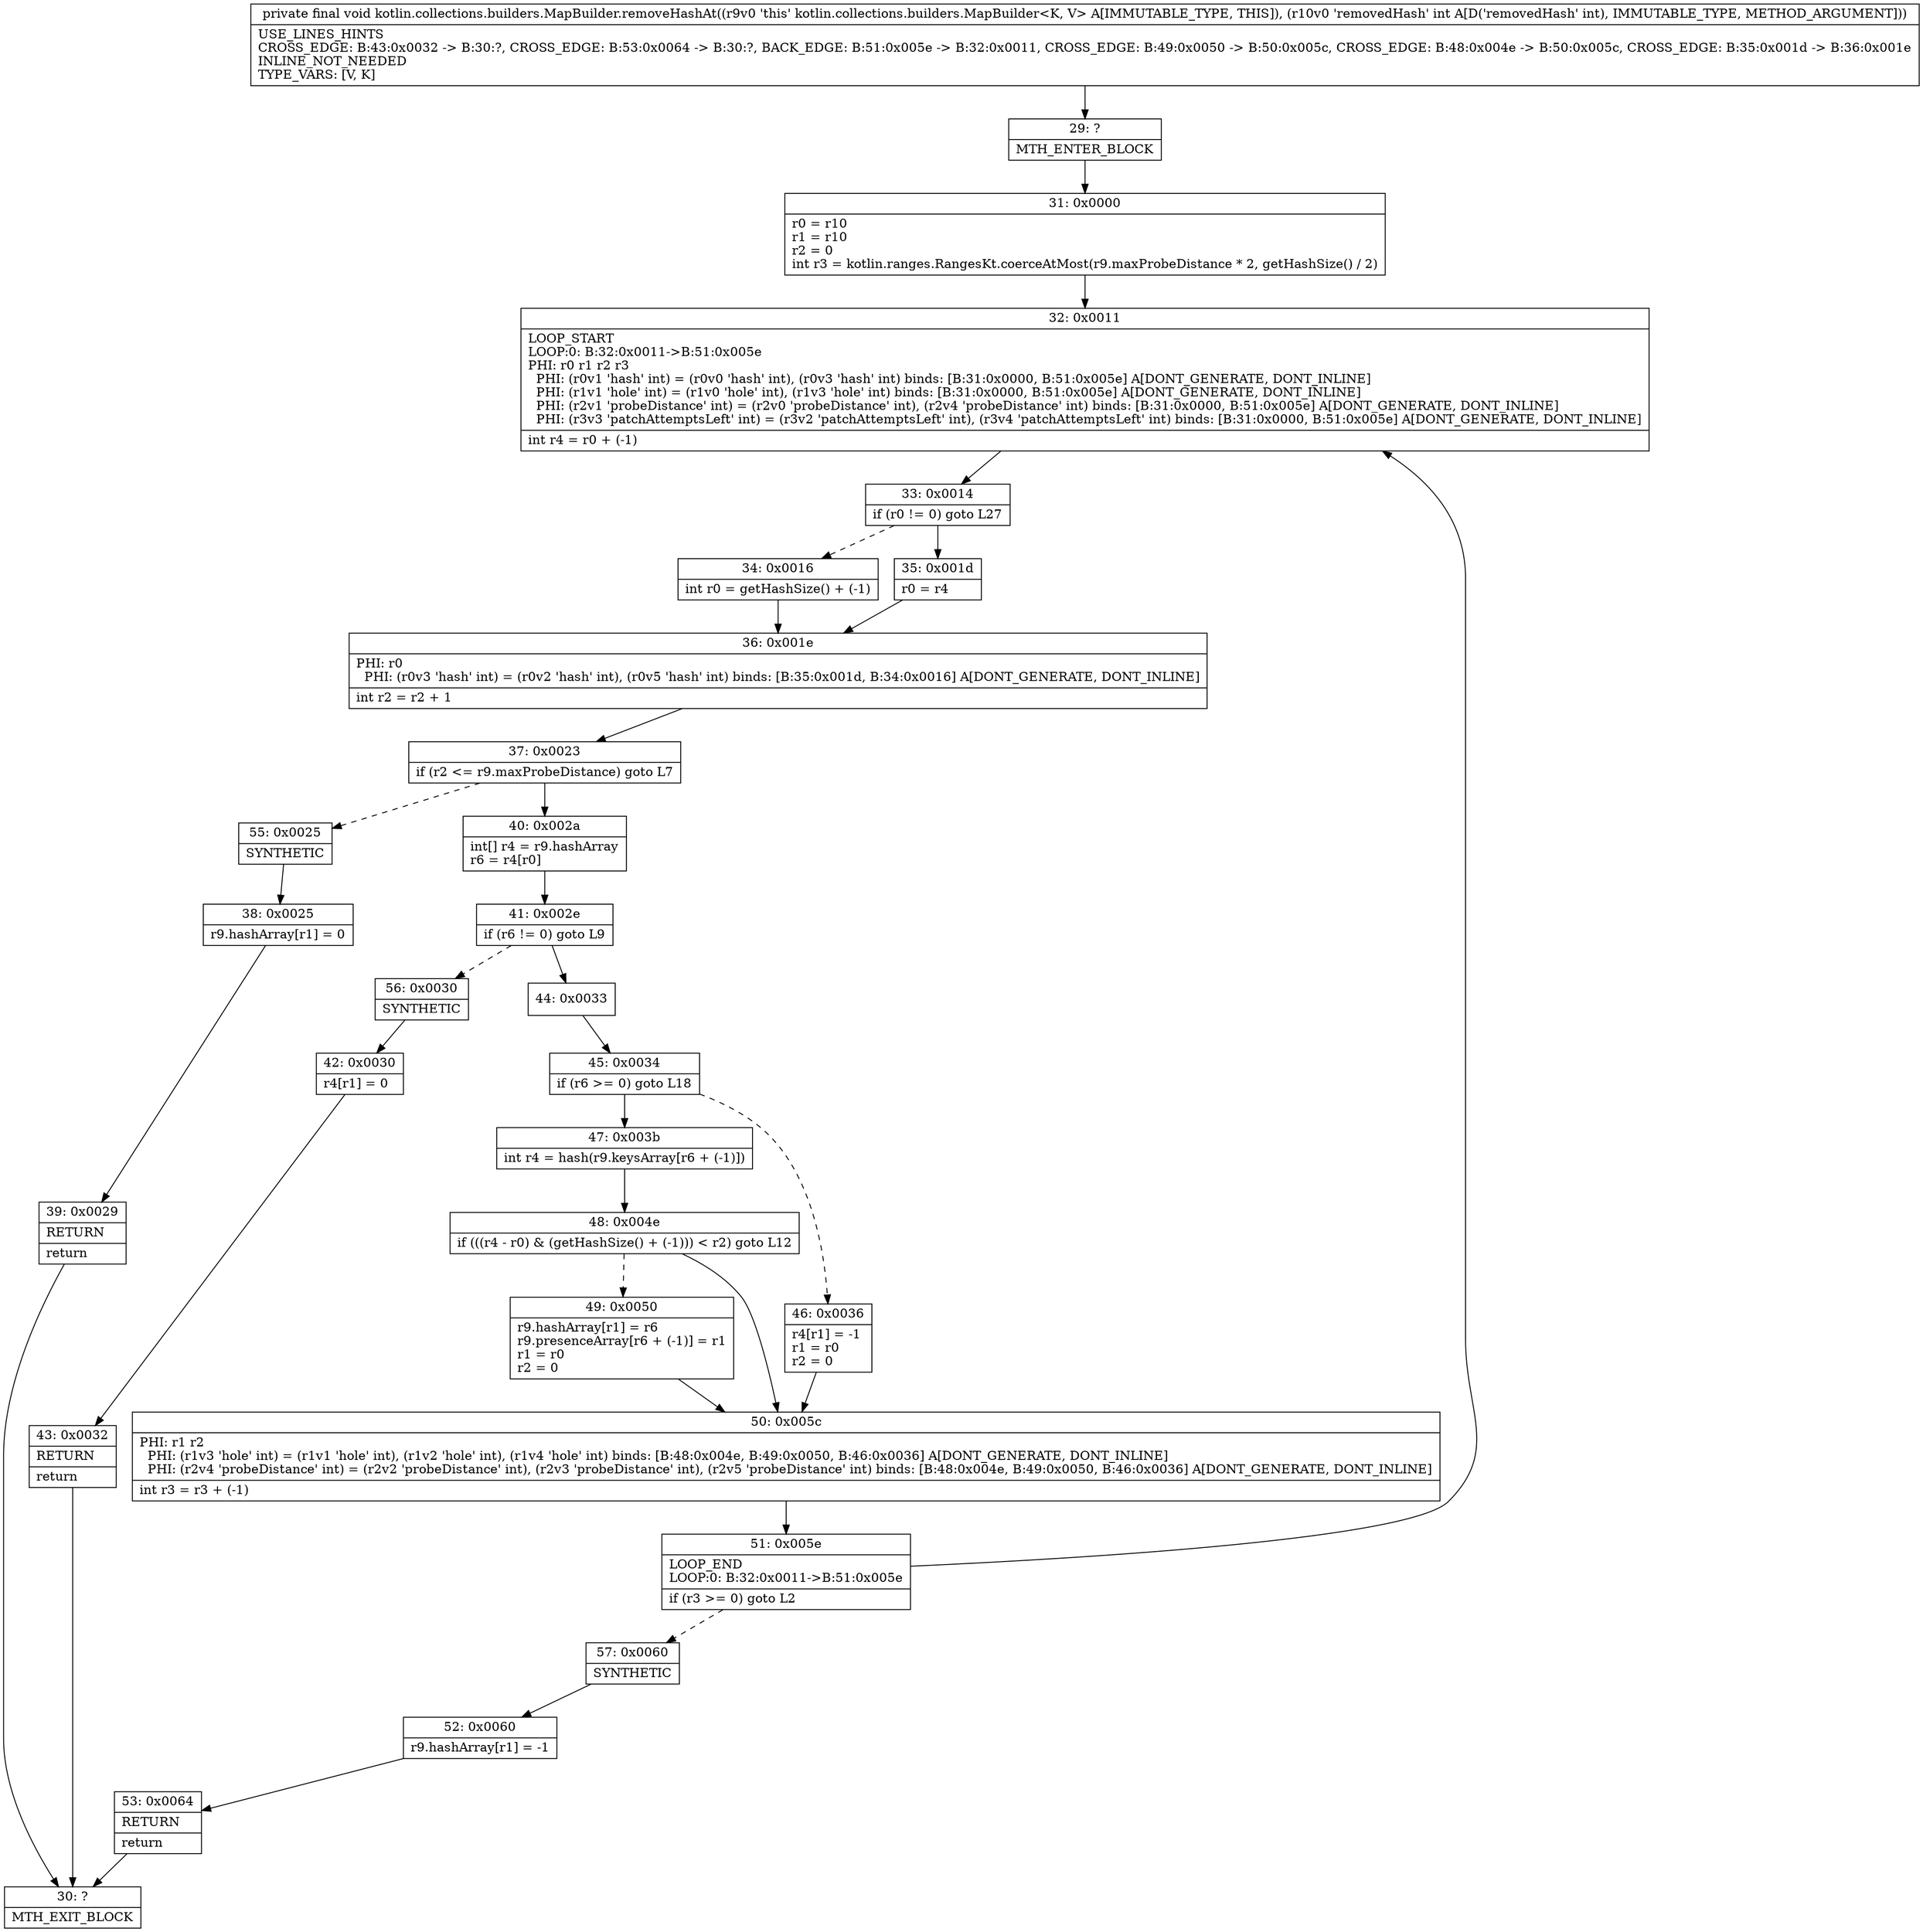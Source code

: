 digraph "CFG forkotlin.collections.builders.MapBuilder.removeHashAt(I)V" {
Node_29 [shape=record,label="{29\:\ ?|MTH_ENTER_BLOCK\l}"];
Node_31 [shape=record,label="{31\:\ 0x0000|r0 = r10\lr1 = r10\lr2 = 0\lint r3 = kotlin.ranges.RangesKt.coerceAtMost(r9.maxProbeDistance * 2, getHashSize() \/ 2)\l}"];
Node_32 [shape=record,label="{32\:\ 0x0011|LOOP_START\lLOOP:0: B:32:0x0011\-\>B:51:0x005e\lPHI: r0 r1 r2 r3 \l  PHI: (r0v1 'hash' int) = (r0v0 'hash' int), (r0v3 'hash' int) binds: [B:31:0x0000, B:51:0x005e] A[DONT_GENERATE, DONT_INLINE]\l  PHI: (r1v1 'hole' int) = (r1v0 'hole' int), (r1v3 'hole' int) binds: [B:31:0x0000, B:51:0x005e] A[DONT_GENERATE, DONT_INLINE]\l  PHI: (r2v1 'probeDistance' int) = (r2v0 'probeDistance' int), (r2v4 'probeDistance' int) binds: [B:31:0x0000, B:51:0x005e] A[DONT_GENERATE, DONT_INLINE]\l  PHI: (r3v3 'patchAttemptsLeft' int) = (r3v2 'patchAttemptsLeft' int), (r3v4 'patchAttemptsLeft' int) binds: [B:31:0x0000, B:51:0x005e] A[DONT_GENERATE, DONT_INLINE]\l|int r4 = r0 + (\-1)\l}"];
Node_33 [shape=record,label="{33\:\ 0x0014|if (r0 != 0) goto L27\l}"];
Node_34 [shape=record,label="{34\:\ 0x0016|int r0 = getHashSize() + (\-1)\l}"];
Node_36 [shape=record,label="{36\:\ 0x001e|PHI: r0 \l  PHI: (r0v3 'hash' int) = (r0v2 'hash' int), (r0v5 'hash' int) binds: [B:35:0x001d, B:34:0x0016] A[DONT_GENERATE, DONT_INLINE]\l|int r2 = r2 + 1\l}"];
Node_37 [shape=record,label="{37\:\ 0x0023|if (r2 \<= r9.maxProbeDistance) goto L7\l}"];
Node_40 [shape=record,label="{40\:\ 0x002a|int[] r4 = r9.hashArray\lr6 = r4[r0]\l}"];
Node_41 [shape=record,label="{41\:\ 0x002e|if (r6 != 0) goto L9\l}"];
Node_44 [shape=record,label="{44\:\ 0x0033}"];
Node_45 [shape=record,label="{45\:\ 0x0034|if (r6 \>= 0) goto L18\l}"];
Node_46 [shape=record,label="{46\:\ 0x0036|r4[r1] = \-1\lr1 = r0\lr2 = 0\l}"];
Node_50 [shape=record,label="{50\:\ 0x005c|PHI: r1 r2 \l  PHI: (r1v3 'hole' int) = (r1v1 'hole' int), (r1v2 'hole' int), (r1v4 'hole' int) binds: [B:48:0x004e, B:49:0x0050, B:46:0x0036] A[DONT_GENERATE, DONT_INLINE]\l  PHI: (r2v4 'probeDistance' int) = (r2v2 'probeDistance' int), (r2v3 'probeDistance' int), (r2v5 'probeDistance' int) binds: [B:48:0x004e, B:49:0x0050, B:46:0x0036] A[DONT_GENERATE, DONT_INLINE]\l|int r3 = r3 + (\-1)\l}"];
Node_51 [shape=record,label="{51\:\ 0x005e|LOOP_END\lLOOP:0: B:32:0x0011\-\>B:51:0x005e\l|if (r3 \>= 0) goto L2\l}"];
Node_57 [shape=record,label="{57\:\ 0x0060|SYNTHETIC\l}"];
Node_52 [shape=record,label="{52\:\ 0x0060|r9.hashArray[r1] = \-1\l}"];
Node_53 [shape=record,label="{53\:\ 0x0064|RETURN\l|return\l}"];
Node_30 [shape=record,label="{30\:\ ?|MTH_EXIT_BLOCK\l}"];
Node_47 [shape=record,label="{47\:\ 0x003b|int r4 = hash(r9.keysArray[r6 + (\-1)])\l}"];
Node_48 [shape=record,label="{48\:\ 0x004e|if (((r4 \- r0) & (getHashSize() + (\-1))) \< r2) goto L12\l}"];
Node_49 [shape=record,label="{49\:\ 0x0050|r9.hashArray[r1] = r6\lr9.presenceArray[r6 + (\-1)] = r1\lr1 = r0\lr2 = 0\l}"];
Node_56 [shape=record,label="{56\:\ 0x0030|SYNTHETIC\l}"];
Node_42 [shape=record,label="{42\:\ 0x0030|r4[r1] = 0\l}"];
Node_43 [shape=record,label="{43\:\ 0x0032|RETURN\l|return\l}"];
Node_55 [shape=record,label="{55\:\ 0x0025|SYNTHETIC\l}"];
Node_38 [shape=record,label="{38\:\ 0x0025|r9.hashArray[r1] = 0\l}"];
Node_39 [shape=record,label="{39\:\ 0x0029|RETURN\l|return\l}"];
Node_35 [shape=record,label="{35\:\ 0x001d|r0 = r4\l}"];
MethodNode[shape=record,label="{private final void kotlin.collections.builders.MapBuilder.removeHashAt((r9v0 'this' kotlin.collections.builders.MapBuilder\<K, V\> A[IMMUTABLE_TYPE, THIS]), (r10v0 'removedHash' int A[D('removedHash' int), IMMUTABLE_TYPE, METHOD_ARGUMENT]))  | USE_LINES_HINTS\lCROSS_EDGE: B:43:0x0032 \-\> B:30:?, CROSS_EDGE: B:53:0x0064 \-\> B:30:?, BACK_EDGE: B:51:0x005e \-\> B:32:0x0011, CROSS_EDGE: B:49:0x0050 \-\> B:50:0x005c, CROSS_EDGE: B:48:0x004e \-\> B:50:0x005c, CROSS_EDGE: B:35:0x001d \-\> B:36:0x001e\lINLINE_NOT_NEEDED\lTYPE_VARS: [V, K]\l}"];
MethodNode -> Node_29;Node_29 -> Node_31;
Node_31 -> Node_32;
Node_32 -> Node_33;
Node_33 -> Node_34[style=dashed];
Node_33 -> Node_35;
Node_34 -> Node_36;
Node_36 -> Node_37;
Node_37 -> Node_40;
Node_37 -> Node_55[style=dashed];
Node_40 -> Node_41;
Node_41 -> Node_44;
Node_41 -> Node_56[style=dashed];
Node_44 -> Node_45;
Node_45 -> Node_46[style=dashed];
Node_45 -> Node_47;
Node_46 -> Node_50;
Node_50 -> Node_51;
Node_51 -> Node_32;
Node_51 -> Node_57[style=dashed];
Node_57 -> Node_52;
Node_52 -> Node_53;
Node_53 -> Node_30;
Node_47 -> Node_48;
Node_48 -> Node_49[style=dashed];
Node_48 -> Node_50;
Node_49 -> Node_50;
Node_56 -> Node_42;
Node_42 -> Node_43;
Node_43 -> Node_30;
Node_55 -> Node_38;
Node_38 -> Node_39;
Node_39 -> Node_30;
Node_35 -> Node_36;
}

